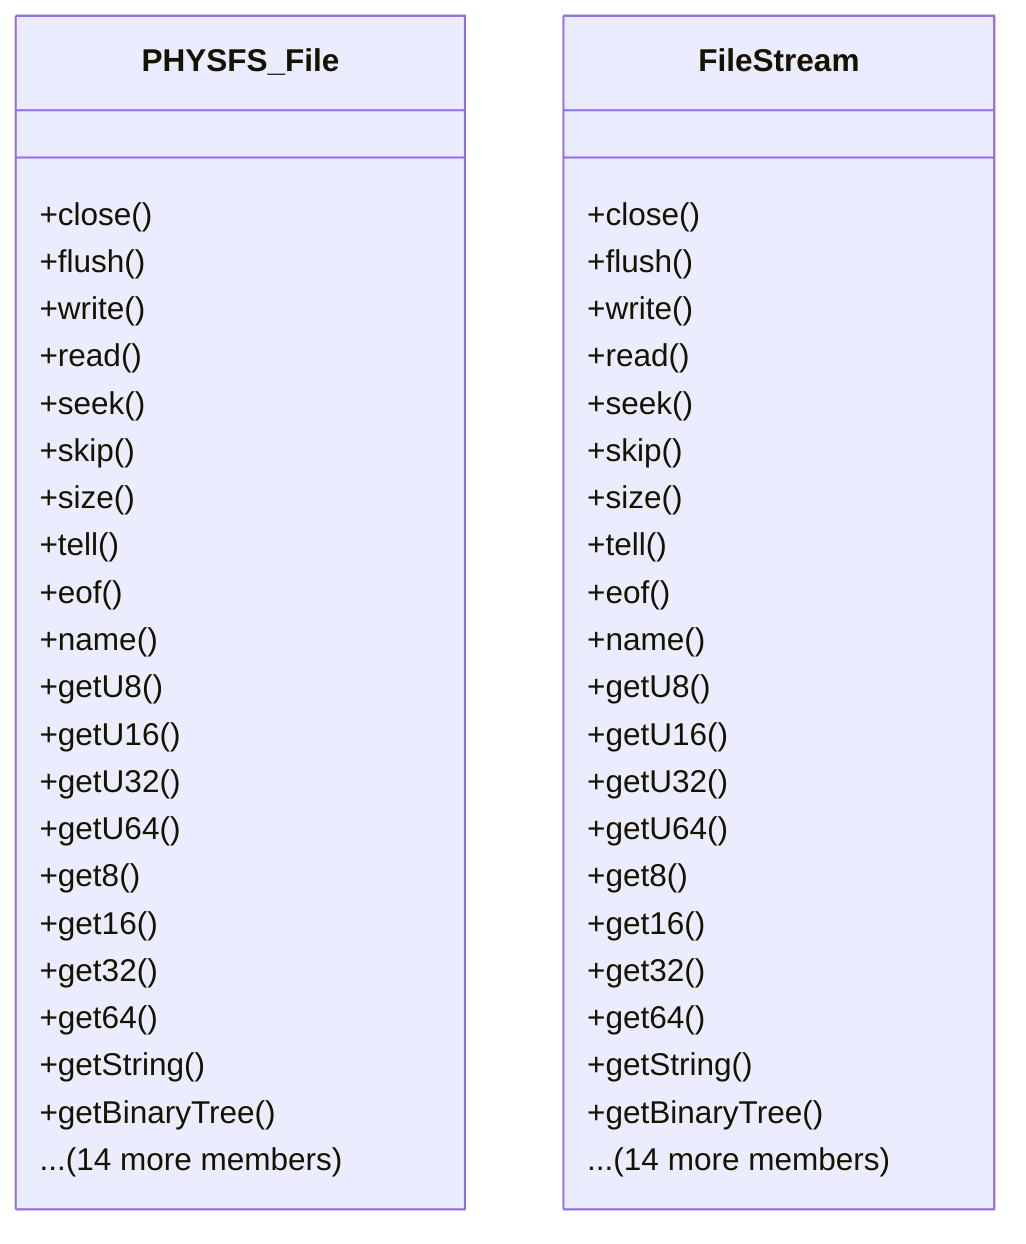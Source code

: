 classDiagram
    class PHYSFS_File {
        +close()
        +flush()
        +write()
        +read()
        +seek()
        +skip()
        +size()
        +tell()
        +eof()
        +name()
        +getU8()
        +getU16()
        +getU32()
        +getU64()
        +get8()
        +get16()
        +get32()
        +get64()
        +getString()
        +getBinaryTree()
        ... (14 more members)
    }
    class FileStream {
        +close()
        +flush()
        +write()
        +read()
        +seek()
        +skip()
        +size()
        +tell()
        +eof()
        +name()
        +getU8()
        +getU16()
        +getU32()
        +getU64()
        +get8()
        +get16()
        +get32()
        +get64()
        +getString()
        +getBinaryTree()
        ... (14 more members)
    }